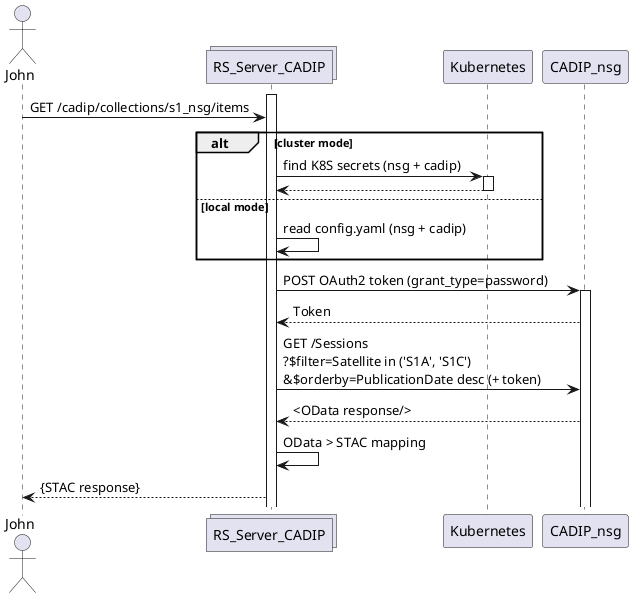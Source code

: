 @startuml external-data-sources-oauth2

actor John
collections RS_Server_CADIP
activate RS_Server_CADIP

John -> RS_Server_CADIP: GET /cadip/collections/s1_nsg/items

alt cluster mode
RS_Server_CADIP -> Kubernetes ++ : find K8S secrets (nsg + cadip)
Kubernetes --> RS_Server_CADIP
deactivate Kubernetes
else local mode
RS_Server_CADIP -> RS_Server_CADIP: read config.yaml (nsg + cadip)
end

RS_Server_CADIP -> CADIP_nsg ++ : POST OAuth2 token (grant_type=password)
CADIP_nsg --> RS_Server_CADIP : Token

RS_Server_CADIP -> CADIP_nsg : GET /Sessions\n?$filter=Satellite in ('S1A', 'S1C')\n&$orderby=PublicationDate desc (+ token)
CADIP_nsg --> RS_Server_CADIP : <OData response/>
RS_Server_CADIP -> RS_Server_CADIP : OData > STAC mapping
RS_Server_CADIP --> John : {STAC response}

@enduml
